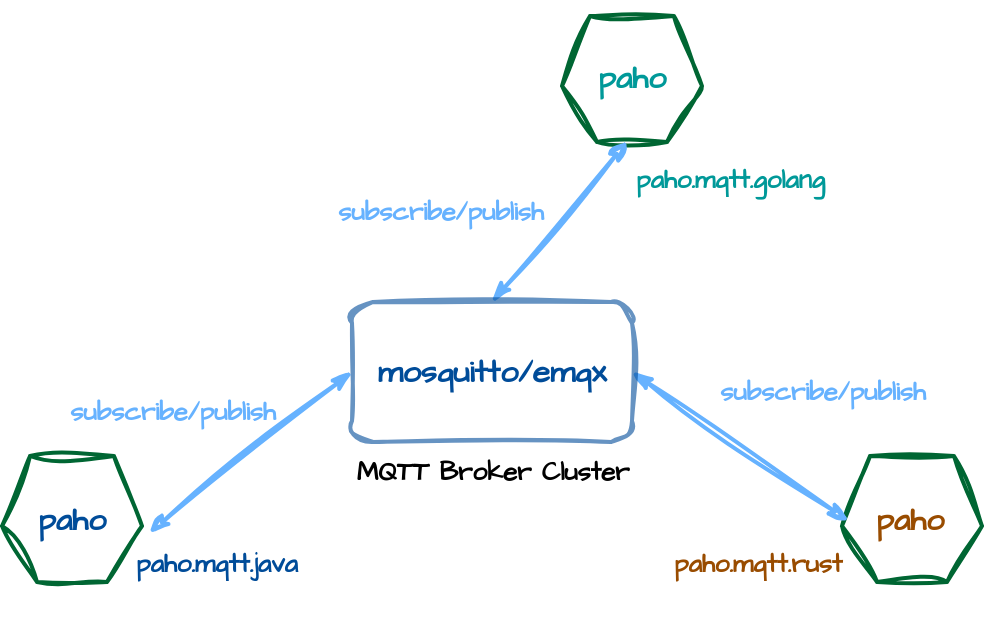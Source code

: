 <mxfile version="22.1.2" type="device">
  <diagram name="第 1 页" id="frfy8RY4p06mu8gLgMD-">
    <mxGraphModel dx="899" dy="1843" grid="1" gridSize="10" guides="1" tooltips="1" connect="1" arrows="1" fold="1" page="1" pageScale="1" pageWidth="827" pageHeight="1169" math="0" shadow="0">
      <root>
        <mxCell id="0" />
        <mxCell id="1" parent="0" />
        <mxCell id="1FvUJJnxmFM7z1NlNtc7-2" value="&lt;div style=&quot;background-color: rgb(255, 255, 255); font-size: 13px; line-height: 19px;&quot;&gt;&lt;br&gt;&lt;/div&gt;" style="verticalLabelPosition=bottom;verticalAlign=top;html=1;shape=mxgraph.basic.polygon;polyCoords=[[0,0.6],[0.2,0.1],[0.8,0.1],[1,0.6],[0.75,1],[0.25,1],[0,0.6],[0,0.6]];polyline=1;hachureGap=4;fontFamily=Architects Daughter;fontSource=https%3A%2F%2Ffonts.googleapis.com%2Fcss%3Ffamily%3DArchitects%2BDaughter;fontSize=13;labelBackgroundColor=none;strokeWidth=2;strokeColor=#006633;fontStyle=1;sketch=1;curveFitting=1;jiggle=2;" parent="1" vertex="1">
          <mxGeometry x="590" y="130" width="70" height="70" as="geometry" />
        </mxCell>
        <mxCell id="1FvUJJnxmFM7z1NlNtc7-5" value="&lt;div style=&quot;background-color: rgb(255, 255, 255); font-size: 13px; line-height: 19px;&quot;&gt;&lt;br&gt;&lt;/div&gt;" style="verticalLabelPosition=bottom;verticalAlign=top;html=1;shape=mxgraph.basic.polygon;polyCoords=[[0,0.6],[0.2,0.1],[0.8,0.1],[1,0.6],[0.75,1],[0.25,1],[0,0.6],[0,0.6]];polyline=1;hachureGap=4;fontFamily=Architects Daughter;fontSource=https%3A%2F%2Ffonts.googleapis.com%2Fcss%3Ffamily%3DArchitects%2BDaughter;fontSize=13;labelBackgroundColor=none;strokeWidth=2;strokeColor=#006633;fontStyle=1;fontColor=#994C00;sketch=1;curveFitting=1;jiggle=2;" parent="1" vertex="1">
          <mxGeometry x="170" y="130" width="70" height="70" as="geometry" />
        </mxCell>
        <mxCell id="1FvUJJnxmFM7z1NlNtc7-6" value="&lt;div style=&quot;color: rgb(59, 59, 59); background-color: rgb(255, 255, 255); font-size: 13px; line-height: 19px;&quot;&gt;&lt;br style=&quot;font-size: 13px;&quot;&gt;&lt;/div&gt;" style="verticalLabelPosition=bottom;verticalAlign=top;html=1;shape=mxgraph.basic.polygon;polyCoords=[[0,0.6],[0.2,0.1],[0.8,0.1],[1,0.6],[0.75,1],[0.25,1],[0,0.6],[0,0.6]];polyline=1;hachureGap=4;fontFamily=Architects Daughter;fontSource=https%3A%2F%2Ffonts.googleapis.com%2Fcss%3Ffamily%3DArchitects%2BDaughter;fontSize=13;labelBackgroundColor=none;strokeWidth=2;strokeColor=#006633;fontStyle=1;sketch=1;curveFitting=1;jiggle=2;" parent="1" vertex="1">
          <mxGeometry x="450" y="-90" width="70" height="70" as="geometry" />
        </mxCell>
        <mxCell id="1FvUJJnxmFM7z1NlNtc7-13" value="&lt;div style=&quot;color: rgb(59, 59, 59); background-color: rgb(255, 255, 255); font-size: 13px; line-height: 19px;&quot;&gt;&lt;br style=&quot;font-size: 13px;&quot;&gt;&lt;/div&gt;" style="text;html=1;align=center;verticalAlign=middle;resizable=0;points=[];autosize=1;strokeColor=none;fillColor=none;fontFamily=Architects Daughter;fontSource=https%3A%2F%2Ffonts.googleapis.com%2Fcss%3Ffamily%3DArchitects%2BDaughter;fontStyle=1;fontSize=13;strokeWidth=2;sketch=1;curveFitting=1;jiggle=2;" parent="1" vertex="1">
          <mxGeometry x="379" y="10" width="20" height="30" as="geometry" />
        </mxCell>
        <mxCell id="1FvUJJnxmFM7z1NlNtc7-16" style="rounded=0;orthogonalLoop=1;jettySize=auto;html=1;exitX=0;exitY=0.5;exitDx=0;exitDy=0;entryX=1.051;entryY=0.647;entryDx=0;entryDy=0;entryPerimeter=0;fontFamily=Architects Daughter;fontSource=https%3A%2F%2Ffonts.googleapis.com%2Fcss%3Ffamily%3DArchitects%2BDaughter;fontSize=13;fontStyle=1;strokeWidth=2;startArrow=classicThin;startFill=1;endArrow=classicThin;endFill=1;strokeColor=#66B2FF;sketch=1;curveFitting=1;jiggle=2;" parent="1" source="1FvUJJnxmFM7z1NlNtc7-14" target="1FvUJJnxmFM7z1NlNtc7-5" edge="1">
          <mxGeometry relative="1" as="geometry" />
        </mxCell>
        <mxCell id="1FvUJJnxmFM7z1NlNtc7-17" style="edgeStyle=none;rounded=0;orthogonalLoop=1;jettySize=auto;html=1;exitX=1;exitY=0.5;exitDx=0;exitDy=0;entryX=0.046;entryY=0.563;entryDx=0;entryDy=0;entryPerimeter=0;fontFamily=Architects Daughter;fontSource=https%3A%2F%2Ffonts.googleapis.com%2Fcss%3Ffamily%3DArchitects%2BDaughter;fontSize=13;fontStyle=1;strokeWidth=2;startArrow=classicThin;startFill=1;endArrow=classicThin;endFill=1;strokeColor=#66B2FF;sketch=1;curveFitting=1;jiggle=2;" parent="1" source="1FvUJJnxmFM7z1NlNtc7-14" target="1FvUJJnxmFM7z1NlNtc7-2" edge="1">
          <mxGeometry relative="1" as="geometry" />
        </mxCell>
        <mxCell id="1FvUJJnxmFM7z1NlNtc7-18" style="edgeStyle=none;rounded=0;orthogonalLoop=1;jettySize=auto;html=1;exitX=0.5;exitY=0;exitDx=0;exitDy=0;entryX=0.467;entryY=0.996;entryDx=0;entryDy=0;entryPerimeter=0;fontFamily=Architects Daughter;fontSource=https%3A%2F%2Ffonts.googleapis.com%2Fcss%3Ffamily%3DArchitects%2BDaughter;fontSize=13;fontStyle=1;strokeWidth=2;startArrow=classicThin;startFill=1;endArrow=classicThin;endFill=1;strokeColor=#66B2FF;sketch=1;curveFitting=1;jiggle=2;" parent="1" source="1FvUJJnxmFM7z1NlNtc7-14" target="1FvUJJnxmFM7z1NlNtc7-6" edge="1">
          <mxGeometry relative="1" as="geometry" />
        </mxCell>
        <mxCell id="1FvUJJnxmFM7z1NlNtc7-14" value="mosquitto/emqx" style="rounded=1;whiteSpace=wrap;html=1;fontFamily=Architects Daughter;fontSource=https%3A%2F%2Ffonts.googleapis.com%2Fcss%3Ffamily%3DArchitects%2BDaughter;fontStyle=1;fontSize=16;strokeWidth=2;strokeColor=#004C99;sketch=1;curveFitting=1;jiggle=2;glass=0;shadow=0;opacity=60;fontColor=#004C99;" parent="1" vertex="1">
          <mxGeometry x="345" y="60" width="140" height="70" as="geometry" />
        </mxCell>
        <mxCell id="1FvUJJnxmFM7z1NlNtc7-15" value="MQTT Broker Cluster" style="text;html=1;align=center;verticalAlign=middle;resizable=0;points=[];autosize=1;strokeColor=none;fillColor=none;fontFamily=Architects Daughter;fontSource=https%3A%2F%2Ffonts.googleapis.com%2Fcss%3Ffamily%3DArchitects%2BDaughter;fontSize=13;fontStyle=1;strokeWidth=2;sketch=1;curveFitting=1;jiggle=2;" parent="1" vertex="1">
          <mxGeometry x="335" y="130" width="160" height="30" as="geometry" />
        </mxCell>
        <mxCell id="1FvUJJnxmFM7z1NlNtc7-19" value="&lt;span style=&quot;font-size: 13px; font-style: normal; font-variant-ligatures: normal; font-variant-caps: normal; letter-spacing: normal; orphans: 2; text-align: center; text-indent: 0px; text-transform: none; widows: 2; word-spacing: 0px; -webkit-text-stroke-width: 0px; background-color: rgb(255, 255, 255); text-decoration-thickness: initial; text-decoration-style: initial; text-decoration-color: initial; float: none; display: inline !important;&quot;&gt;&lt;font color=&quot;#009999&quot;&gt;paho.mqtt.golang&lt;/font&gt;&lt;/span&gt;" style="text;whiteSpace=wrap;html=1;fontFamily=Architects Daughter;fontSource=https%3A%2F%2Ffonts.googleapis.com%2Fcss%3Ffamily%3DArchitects%2BDaughter;fontSize=13;fontStyle=1;strokeWidth=2;sketch=1;curveFitting=1;jiggle=2;" parent="1" vertex="1">
          <mxGeometry x="485" y="-15" width="140" height="40" as="geometry" />
        </mxCell>
        <mxCell id="1FvUJJnxmFM7z1NlNtc7-20" value="subscribe/publish" style="text;html=1;align=center;verticalAlign=middle;resizable=0;points=[];autosize=1;strokeColor=none;fillColor=none;fontFamily=Architects Daughter;fontSource=https%3A%2F%2Ffonts.googleapis.com%2Fcss%3Ffamily%3DArchitects%2BDaughter;fontSize=13;fontStyle=1;strokeWidth=2;fontColor=#66B2FF;sketch=1;curveFitting=1;jiggle=2;" parent="1" vertex="1">
          <mxGeometry x="324" width="130" height="30" as="geometry" />
        </mxCell>
        <mxCell id="1FvUJJnxmFM7z1NlNtc7-21" value="subscribe/publish" style="text;html=1;align=center;verticalAlign=middle;resizable=0;points=[];autosize=1;strokeColor=none;fillColor=none;fontFamily=Architects Daughter;fontSource=https%3A%2F%2Ffonts.googleapis.com%2Fcss%3Ffamily%3DArchitects%2BDaughter;fontSize=13;fontStyle=1;strokeWidth=2;fontColor=#66B2FF;sketch=1;curveFitting=1;jiggle=2;" parent="1" vertex="1">
          <mxGeometry x="190" y="100" width="130" height="30" as="geometry" />
        </mxCell>
        <mxCell id="1FvUJJnxmFM7z1NlNtc7-22" value="subscribe/publish" style="text;html=1;align=center;verticalAlign=middle;resizable=0;points=[];autosize=1;strokeColor=none;fillColor=none;fontFamily=Architects Daughter;fontSource=https%3A%2F%2Ffonts.googleapis.com%2Fcss%3Ffamily%3DArchitects%2BDaughter;fontSize=13;fontStyle=1;strokeWidth=2;fontColor=#66B2FF;sketch=1;curveFitting=1;jiggle=2;" parent="1" vertex="1">
          <mxGeometry x="515" y="90" width="130" height="30" as="geometry" />
        </mxCell>
        <mxCell id="1FvUJJnxmFM7z1NlNtc7-23" value="&lt;span style=&quot;color: rgb(0, 76, 153); font-family: &amp;quot;Architects Daughter&amp;quot;; font-size: 13px; font-style: normal; font-variant-ligatures: normal; font-variant-caps: normal; font-weight: 700; letter-spacing: normal; orphans: 2; text-align: center; text-indent: 0px; text-transform: none; widows: 2; word-spacing: 0px; -webkit-text-stroke-width: 0px; background-color: rgb(255, 255, 255); text-decoration-thickness: initial; text-decoration-style: initial; text-decoration-color: initial; float: none; display: inline !important;&quot;&gt;paho.mqtt.java&lt;/span&gt;" style="text;whiteSpace=wrap;html=1;fontSize=20;fontFamily=Architects Daughter;" parent="1" vertex="1">
          <mxGeometry x="235" y="170" width="110" height="50" as="geometry" />
        </mxCell>
        <mxCell id="1FvUJJnxmFM7z1NlNtc7-24" value="&lt;span style=&quot;color: rgb(153, 76, 0); font-family: &amp;quot;Architects Daughter&amp;quot;; font-size: 13px; font-style: normal; font-variant-ligatures: normal; font-variant-caps: normal; font-weight: 700; letter-spacing: normal; orphans: 2; text-align: center; text-indent: 0px; text-transform: none; widows: 2; word-spacing: 0px; -webkit-text-stroke-width: 0px; background-color: rgb(255, 255, 255); text-decoration-thickness: initial; text-decoration-style: initial; text-decoration-color: initial; float: none; display: inline !important;&quot;&gt;paho.mqtt.rust&lt;/span&gt;" style="text;whiteSpace=wrap;html=1;fontSize=20;fontFamily=Architects Daughter;" parent="1" vertex="1">
          <mxGeometry x="504" y="170" width="120" height="50" as="geometry" />
        </mxCell>
        <mxCell id="1FvUJJnxmFM7z1NlNtc7-25" value="&lt;span style=&quot;color: rgb(0, 153, 153); font-family: &amp;quot;Architects Daughter&amp;quot;; font-size: 16px; font-style: normal; font-variant-ligatures: normal; font-variant-caps: normal; font-weight: 700; letter-spacing: normal; orphans: 2; text-align: center; text-indent: 0px; text-transform: none; widows: 2; word-spacing: 0px; -webkit-text-stroke-width: 0px; background-color: rgb(255, 255, 255); text-decoration-thickness: initial; text-decoration-style: initial; text-decoration-color: initial; float: none; display: inline !important;&quot;&gt;paho&lt;/span&gt;" style="text;whiteSpace=wrap;html=1;fontSize=16;fontFamily=Architects Daughter;" parent="1" vertex="1">
          <mxGeometry x="466" y="-68" width="40" height="40" as="geometry" />
        </mxCell>
        <mxCell id="1FvUJJnxmFM7z1NlNtc7-26" value="&lt;span style=&quot;color: rgb(0, 76, 153); font-family: &amp;quot;Architects Daughter&amp;quot;; font-size: 16px; font-style: normal; font-variant-ligatures: normal; font-variant-caps: normal; font-weight: 700; letter-spacing: normal; orphans: 2; text-align: center; text-indent: 0px; text-transform: none; widows: 2; word-spacing: 0px; -webkit-text-stroke-width: 0px; background-color: rgb(255, 255, 255); text-decoration-thickness: initial; text-decoration-style: initial; text-decoration-color: initial; float: none; display: inline !important;&quot;&gt;paho&lt;/span&gt;" style="text;whiteSpace=wrap;html=1;fontSize=16;fontFamily=Architects Daughter;" parent="1" vertex="1">
          <mxGeometry x="186" y="153" width="50" height="40" as="geometry" />
        </mxCell>
        <mxCell id="1FvUJJnxmFM7z1NlNtc7-27" value="&lt;span style=&quot;color: rgb(153, 76, 0); font-family: &amp;quot;Architects Daughter&amp;quot;; font-size: 16px; font-style: normal; font-variant-ligatures: normal; font-variant-caps: normal; font-weight: 700; letter-spacing: normal; orphans: 2; text-align: center; text-indent: 0px; text-transform: none; widows: 2; word-spacing: 0px; -webkit-text-stroke-width: 0px; background-color: rgb(255, 255, 255); text-decoration-thickness: initial; text-decoration-style: initial; text-decoration-color: initial; float: none; display: inline !important;&quot;&gt;paho&lt;/span&gt;" style="text;whiteSpace=wrap;html=1;fontSize=16;fontFamily=Architects Daughter;" parent="1" vertex="1">
          <mxGeometry x="605" y="153" width="40" height="40" as="geometry" />
        </mxCell>
      </root>
    </mxGraphModel>
  </diagram>
</mxfile>
